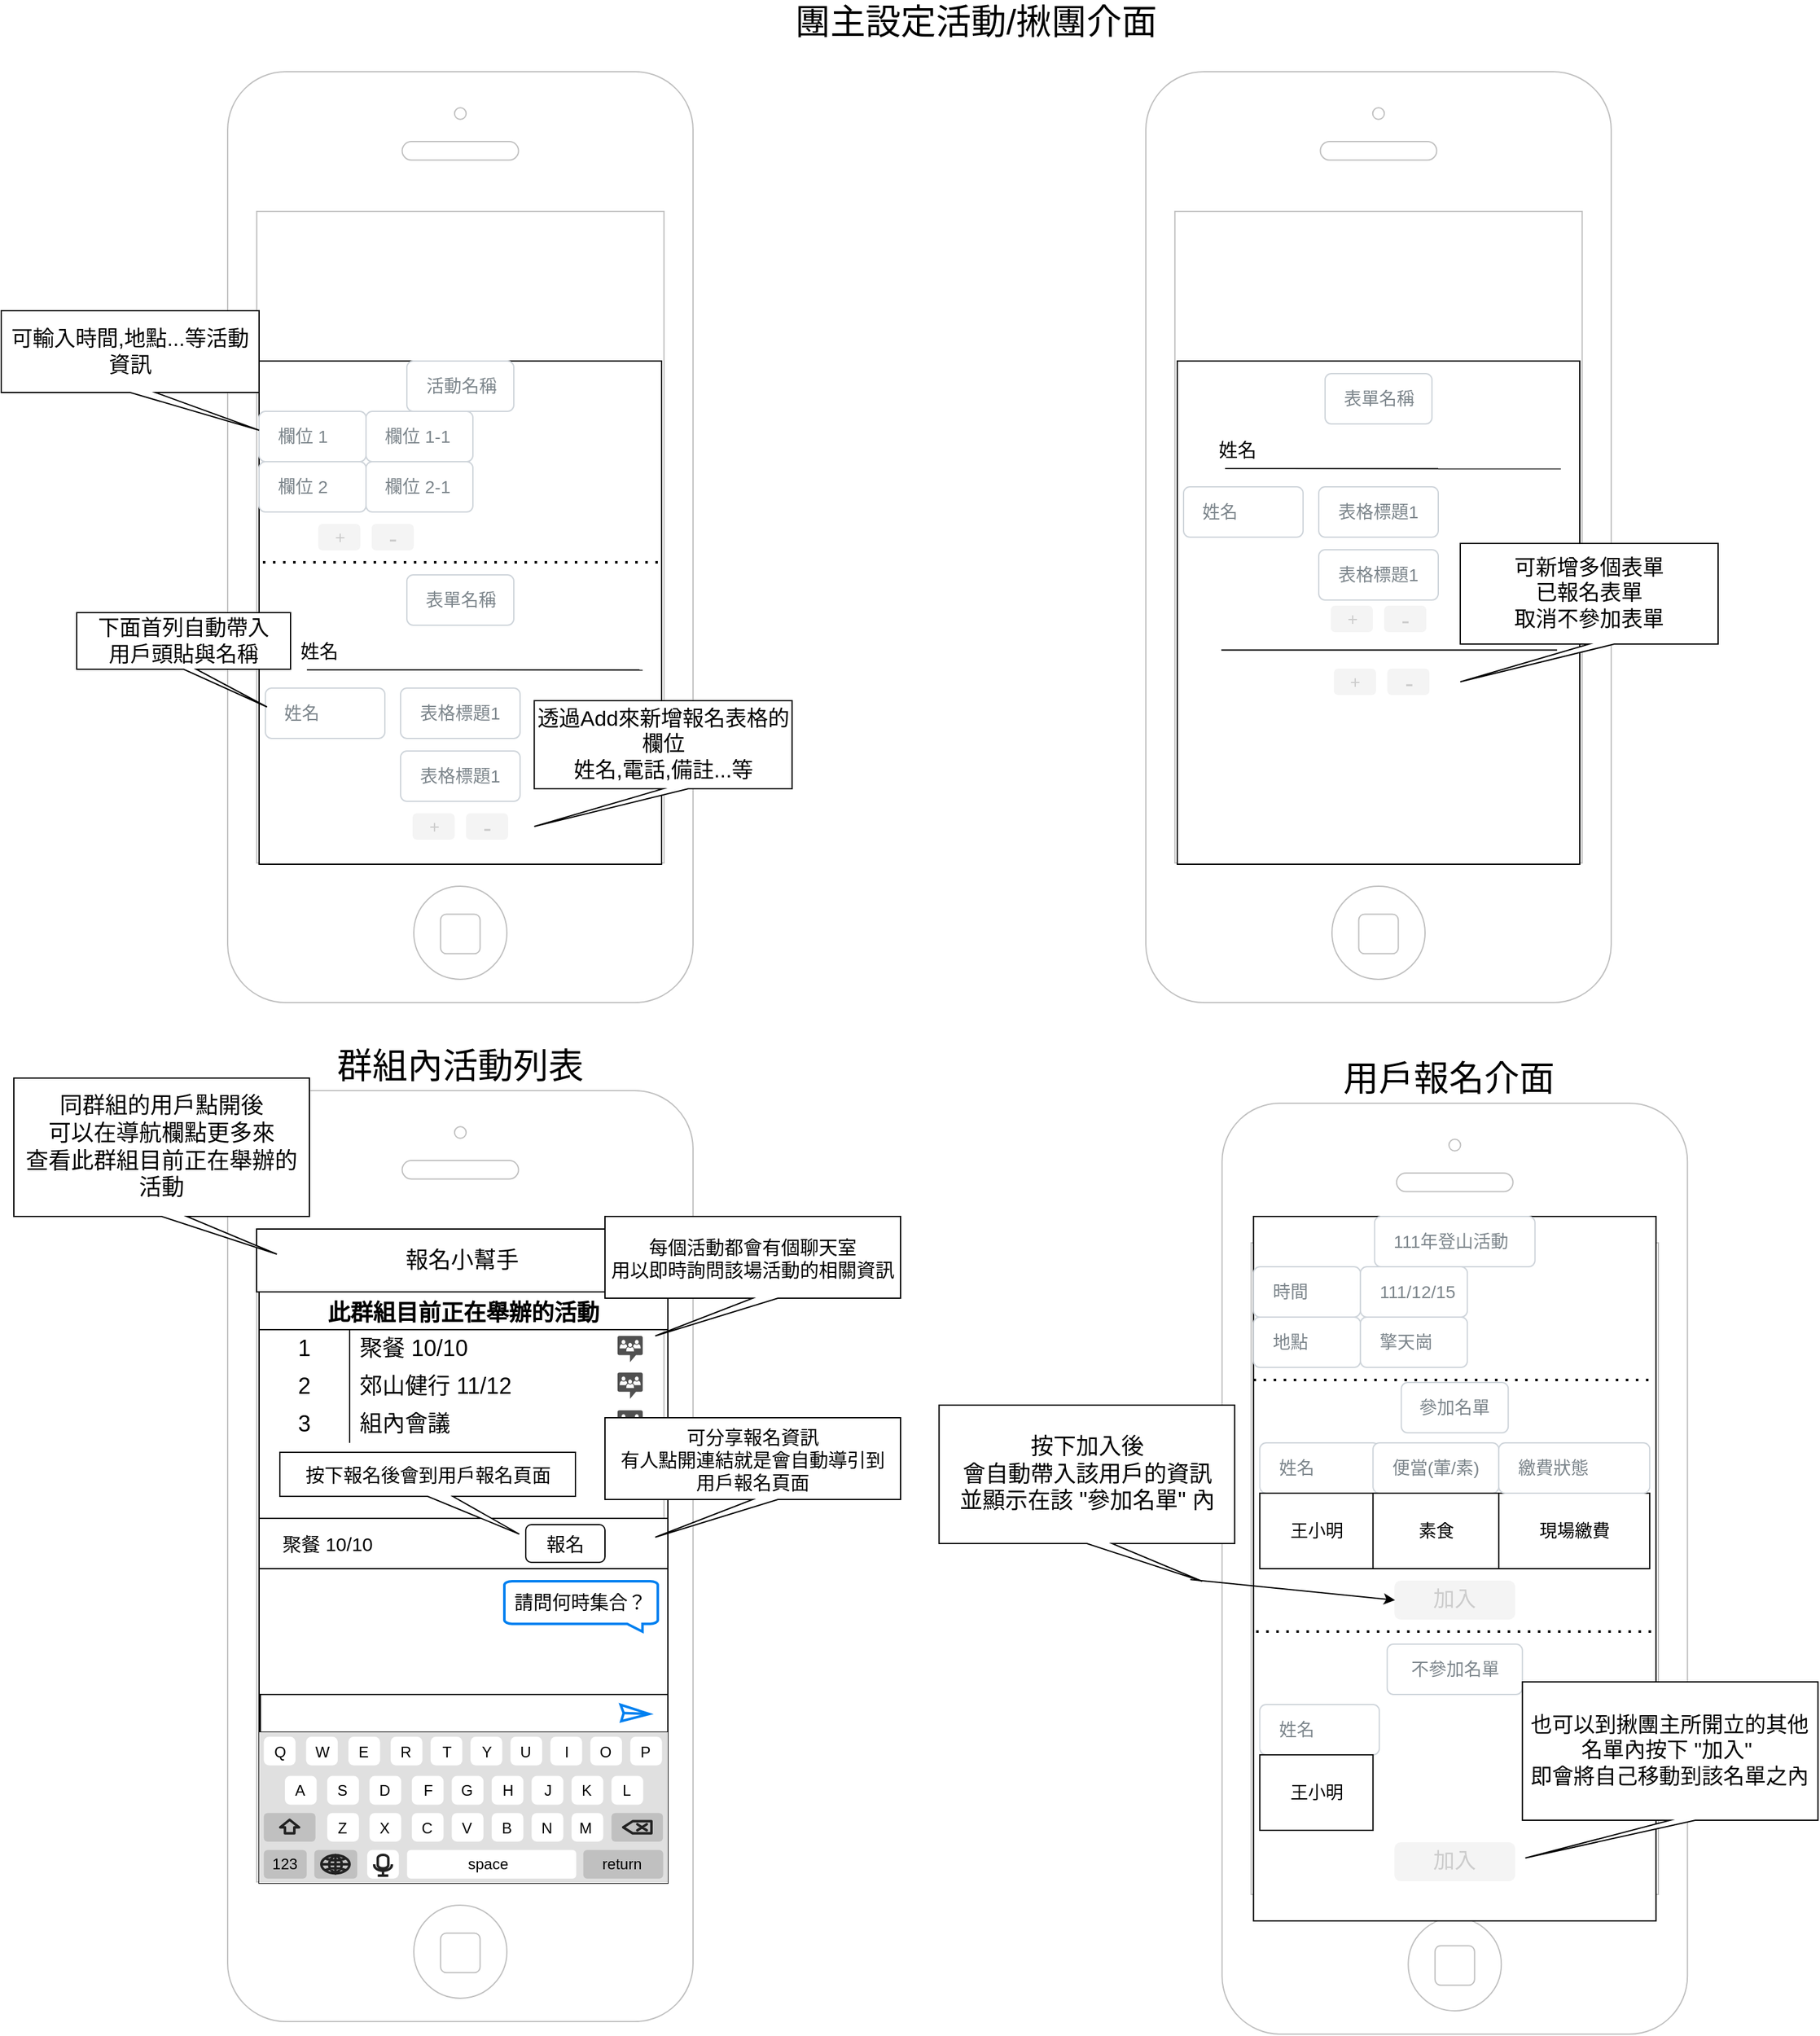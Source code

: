 <mxfile version="20.4.2" type="device"><diagram id="giYaGaW8oKe5VttbRhEK" name="第 1 页"><mxGraphModel dx="1949" dy="1832" grid="1" gridSize="10" guides="1" tooltips="1" connect="1" arrows="1" fold="1" page="1" pageScale="1" pageWidth="827" pageHeight="1169" math="0" shadow="0"><root><mxCell id="0"/><mxCell id="1" parent="0"/><mxCell id="uJ7voJK_tpNA1k9oJ6zD-36" value="" style="html=1;verticalLabelPosition=bottom;labelBackgroundColor=#ffffff;verticalAlign=top;shadow=0;dashed=0;strokeWidth=1;shape=mxgraph.ios7.misc.iphone;strokeColor=#c0c0c0;fontSize=17;" vertex="1" parent="1"><mxGeometry x="-170" y="840" width="370" height="740" as="geometry"/></mxCell><mxCell id="uJ7voJK_tpNA1k9oJ6zD-54" value="報名小幫手" style="rounded=0;whiteSpace=wrap;html=1;fontSize=18;" vertex="1" parent="1"><mxGeometry x="-147" y="950" width="327" height="50" as="geometry"/></mxCell><mxCell id="SN0rYoT0avZYGw4YoGIq-5" value="" style="html=1;verticalLabelPosition=bottom;labelBackgroundColor=#ffffff;verticalAlign=top;shadow=0;dashed=0;strokeWidth=1;shape=mxgraph.ios7.misc.iphone;strokeColor=#c0c0c0;fontSize=17;" parent="1" vertex="1"><mxGeometry x="-170" y="30" width="370" height="740" as="geometry"/></mxCell><mxCell id="SN0rYoT0avZYGw4YoGIq-1" value="" style="rounded=0;whiteSpace=wrap;html=1;" parent="1" vertex="1"><mxGeometry x="-145" y="260" width="320" height="400" as="geometry"/></mxCell><mxCell id="SN0rYoT0avZYGw4YoGIq-20" value="活動名稱" style="html=1;shadow=0;dashed=0;shape=mxgraph.bootstrap.rrect;rSize=5;strokeColor=#CED4DA;html=1;whiteSpace=wrap;fillColor=#FFFFFF;fontColor=#7D868C;align=left;spacing=15;fontSize=14;" parent="1" vertex="1"><mxGeometry x="-27.5" y="260" width="85" height="40" as="geometry"/></mxCell><mxCell id="SN0rYoT0avZYGw4YoGIq-23" value="欄位 1" style="html=1;shadow=0;dashed=0;shape=mxgraph.bootstrap.rrect;rSize=5;strokeColor=#CED4DA;html=1;whiteSpace=wrap;fillColor=#FFFFFF;fontColor=#7D868C;align=left;spacing=15;fontSize=14;" parent="1" vertex="1"><mxGeometry x="-145" y="300" width="85" height="40" as="geometry"/></mxCell><mxCell id="SN0rYoT0avZYGw4YoGIq-24" value="欄位 1-1" style="html=1;shadow=0;dashed=0;shape=mxgraph.bootstrap.rrect;rSize=5;strokeColor=#CED4DA;html=1;whiteSpace=wrap;fillColor=#FFFFFF;fontColor=#7D868C;align=left;spacing=15;fontSize=14;" parent="1" vertex="1"><mxGeometry x="-60" y="300" width="85" height="40" as="geometry"/></mxCell><mxCell id="SN0rYoT0avZYGw4YoGIq-25" value="欄位 2" style="html=1;shadow=0;dashed=0;shape=mxgraph.bootstrap.rrect;rSize=5;strokeColor=#CED4DA;html=1;whiteSpace=wrap;fillColor=#FFFFFF;fontColor=#7D868C;align=left;spacing=15;fontSize=14;" parent="1" vertex="1"><mxGeometry x="-145" y="340" width="85" height="40" as="geometry"/></mxCell><mxCell id="SN0rYoT0avZYGw4YoGIq-26" value="欄位 2-1" style="html=1;shadow=0;dashed=0;shape=mxgraph.bootstrap.rrect;rSize=5;strokeColor=#CED4DA;html=1;whiteSpace=wrap;fillColor=#FFFFFF;fontColor=#7D868C;align=left;spacing=15;fontSize=14;" parent="1" vertex="1"><mxGeometry x="-60" y="340" width="85" height="40" as="geometry"/></mxCell><mxCell id="SN0rYoT0avZYGw4YoGIq-28" value="&lt;font style=&quot;font-size: 17px;&quot;&gt;可輸入時間,地點...等活動資訊&lt;/font&gt;" style="shape=callout;whiteSpace=wrap;html=1;perimeter=calloutPerimeter;strokeColor=default;fontSize=14;position2=1;" parent="1" vertex="1"><mxGeometry x="-350" y="220" width="205" height="95" as="geometry"/></mxCell><mxCell id="SN0rYoT0avZYGw4YoGIq-31" value="" style="endArrow=none;dashed=1;html=1;dashPattern=1 3;strokeWidth=2;rounded=0;fontSize=14;exitX=-0.003;exitY=0.4;exitDx=0;exitDy=0;exitPerimeter=0;entryX=0.984;entryY=0.4;entryDx=0;entryDy=0;entryPerimeter=0;" parent="1" edge="1"><mxGeometry width="50" height="50" relative="1" as="geometry"><mxPoint x="-141.96" y="420" as="sourcePoint"/><mxPoint x="173.88" y="420" as="targetPoint"/></mxGeometry></mxCell><mxCell id="SN0rYoT0avZYGw4YoGIq-33" value="姓名" style="html=1;shadow=0;dashed=0;shape=mxgraph.bootstrap.rrect;rSize=5;strokeColor=#CED4DA;html=1;whiteSpace=wrap;fillColor=#FFFFFF;fontColor=#7D868C;align=left;spacing=15;fontSize=14;" parent="1" vertex="1"><mxGeometry x="-140" y="520" width="95" height="40" as="geometry"/></mxCell><mxCell id="SN0rYoT0avZYGw4YoGIq-36" value="表格標題1" style="html=1;shadow=0;dashed=0;shape=mxgraph.bootstrap.rrect;rSize=5;strokeColor=#CED4DA;html=1;whiteSpace=wrap;fillColor=#FFFFFF;fontColor=#7D868C;align=left;spacing=15;fontSize=14;" parent="1" vertex="1"><mxGeometry x="-32.5" y="520" width="95" height="40" as="geometry"/></mxCell><mxCell id="SN0rYoT0avZYGw4YoGIq-38" value="&lt;font style=&quot;font-size: 17px;&quot;&gt;透過Add來新增報名表格的欄位&lt;br&gt;姓名,電話,備註...等&lt;/font&gt;" style="shape=callout;whiteSpace=wrap;html=1;perimeter=calloutPerimeter;strokeColor=default;fontSize=14;position2=0;" parent="1" vertex="1"><mxGeometry x="73.75" y="530" width="205" height="100" as="geometry"/></mxCell><mxCell id="SN0rYoT0avZYGw4YoGIq-52" value="&lt;font style=&quot;font-size: 17px;&quot;&gt;下面首列自動帶入&lt;br&gt;用戶頭貼與名稱&lt;/font&gt;" style="shape=callout;whiteSpace=wrap;html=1;perimeter=calloutPerimeter;strokeColor=default;fontSize=14;position2=0.89;base=10;" parent="1" vertex="1"><mxGeometry x="-290" y="460" width="170" height="75" as="geometry"/></mxCell><mxCell id="SN0rYoT0avZYGw4YoGIq-86" value="表單名稱" style="html=1;shadow=0;dashed=0;shape=mxgraph.bootstrap.rrect;rSize=5;strokeColor=#CED4DA;html=1;whiteSpace=wrap;fillColor=#FFFFFF;fontColor=#7D868C;align=center;spacing=15;fontSize=14;" parent="1" vertex="1"><mxGeometry x="-27.5" y="430" width="85" height="40" as="geometry"/></mxCell><mxCell id="SN0rYoT0avZYGw4YoGIq-114" value="" style="html=1;verticalLabelPosition=bottom;labelBackgroundColor=#ffffff;verticalAlign=top;shadow=0;dashed=0;strokeWidth=1;shape=mxgraph.ios7.misc.iphone;strokeColor=#c0c0c0;fontSize=17;" parent="1" vertex="1"><mxGeometry x="560" y="30" width="370" height="740" as="geometry"/></mxCell><mxCell id="SN0rYoT0avZYGw4YoGIq-115" value="" style="rounded=0;whiteSpace=wrap;html=1;" parent="1" vertex="1"><mxGeometry x="585" y="260" width="320" height="400" as="geometry"/></mxCell><mxCell id="SN0rYoT0avZYGw4YoGIq-141" value="&lt;font style=&quot;font-size: 17px;&quot;&gt;可新增多個表單&lt;br&gt;已報名表單&lt;br&gt;取消不參加表單&lt;/font&gt;" style="shape=callout;whiteSpace=wrap;html=1;perimeter=calloutPerimeter;strokeColor=default;fontSize=14;position2=0;" parent="1" vertex="1"><mxGeometry x="810" y="405" width="205" height="110" as="geometry"/></mxCell><mxCell id="SN0rYoT0avZYGw4YoGIq-142" value="" style="html=1;verticalLabelPosition=bottom;labelBackgroundColor=#ffffff;verticalAlign=top;shadow=0;dashed=0;strokeWidth=1;shape=mxgraph.ios7.misc.iphone;strokeColor=#c0c0c0;fontSize=17;" parent="1" vertex="1"><mxGeometry x="620.63" y="850" width="370" height="740" as="geometry"/></mxCell><mxCell id="SN0rYoT0avZYGw4YoGIq-143" value="" style="rounded=0;whiteSpace=wrap;html=1;" parent="1" vertex="1"><mxGeometry x="645.63" y="940" width="320" height="560" as="geometry"/></mxCell><mxCell id="SN0rYoT0avZYGw4YoGIq-144" value="111年登山活動" style="html=1;shadow=0;dashed=0;shape=mxgraph.bootstrap.rrect;rSize=5;strokeColor=#CED4DA;html=1;whiteSpace=wrap;fillColor=#FFFFFF;fontColor=#7D868C;align=left;spacing=15;fontSize=14;" parent="1" vertex="1"><mxGeometry x="741.88" y="940" width="127.5" height="40" as="geometry"/></mxCell><mxCell id="SN0rYoT0avZYGw4YoGIq-145" value="時間&lt;span style=&quot;white-space: pre;&quot;&gt;&#9;&lt;/span&gt;&lt;br&gt;" style="html=1;shadow=0;dashed=0;shape=mxgraph.bootstrap.rrect;rSize=5;strokeColor=#CED4DA;html=1;whiteSpace=wrap;fillColor=#FFFFFF;fontColor=#7D868C;align=left;spacing=15;fontSize=14;" parent="1" vertex="1"><mxGeometry x="645.63" y="980" width="85" height="40" as="geometry"/></mxCell><mxCell id="SN0rYoT0avZYGw4YoGIq-146" value="111/12/15" style="html=1;shadow=0;dashed=0;shape=mxgraph.bootstrap.rrect;rSize=5;strokeColor=#CED4DA;html=1;whiteSpace=wrap;fillColor=#FFFFFF;fontColor=#7D868C;align=left;spacing=15;fontSize=14;" parent="1" vertex="1"><mxGeometry x="730.63" y="980" width="85" height="40" as="geometry"/></mxCell><mxCell id="SN0rYoT0avZYGw4YoGIq-147" value="地點&lt;span style=&quot;white-space: pre;&quot;&gt;&#9;&lt;/span&gt;" style="html=1;shadow=0;dashed=0;shape=mxgraph.bootstrap.rrect;rSize=5;strokeColor=#CED4DA;html=1;whiteSpace=wrap;fillColor=#FFFFFF;fontColor=#7D868C;align=left;spacing=15;fontSize=14;" parent="1" vertex="1"><mxGeometry x="645.63" y="1020" width="85" height="40" as="geometry"/></mxCell><mxCell id="SN0rYoT0avZYGw4YoGIq-148" value="擎天崗" style="html=1;shadow=0;dashed=0;shape=mxgraph.bootstrap.rrect;rSize=5;strokeColor=#CED4DA;html=1;whiteSpace=wrap;fillColor=#FFFFFF;fontColor=#7D868C;align=left;spacing=15;fontSize=14;" parent="1" vertex="1"><mxGeometry x="730.63" y="1020" width="85" height="40" as="geometry"/></mxCell><mxCell id="SN0rYoT0avZYGw4YoGIq-151" value="" style="endArrow=none;dashed=1;html=1;dashPattern=1 3;strokeWidth=2;rounded=0;fontSize=14;exitX=-0.003;exitY=0.4;exitDx=0;exitDy=0;exitPerimeter=0;entryX=0.984;entryY=0.4;entryDx=0;entryDy=0;entryPerimeter=0;" parent="1" edge="1"><mxGeometry width="50" height="50" relative="1" as="geometry"><mxPoint x="645.63" y="1070" as="sourcePoint"/><mxPoint x="961.47" y="1070" as="targetPoint"/></mxGeometry></mxCell><mxCell id="SN0rYoT0avZYGw4YoGIq-152" value="姓名" style="html=1;shadow=0;dashed=0;shape=mxgraph.bootstrap.rrect;rSize=5;strokeColor=#CED4DA;html=1;whiteSpace=wrap;fillColor=#FFFFFF;fontColor=#7D868C;align=left;spacing=15;fontSize=14;" parent="1" vertex="1"><mxGeometry x="650.63" y="1120" width="95" height="40" as="geometry"/></mxCell><mxCell id="SN0rYoT0avZYGw4YoGIq-153" value="便當(葷/素)" style="html=1;shadow=0;dashed=0;shape=mxgraph.bootstrap.rrect;rSize=5;strokeColor=#CED4DA;html=1;whiteSpace=wrap;fillColor=#FFFFFF;fontColor=#7D868C;align=left;spacing=15;fontSize=14;" parent="1" vertex="1"><mxGeometry x="740.63" y="1120" width="100" height="40" as="geometry"/></mxCell><mxCell id="SN0rYoT0avZYGw4YoGIq-156" value="" style="shape=table;html=1;whiteSpace=wrap;startSize=0;container=1;collapsible=0;childLayout=tableLayout;strokeColor=default;fontSize=14;" parent="1" vertex="1"><mxGeometry x="650.63" y="1160" width="310" height="60" as="geometry"/></mxCell><mxCell id="SN0rYoT0avZYGw4YoGIq-157" value="" style="shape=tableRow;horizontal=0;startSize=0;swimlaneHead=0;swimlaneBody=0;top=0;left=0;bottom=0;right=0;collapsible=0;dropTarget=0;fillColor=none;points=[[0,0.5],[1,0.5]];portConstraint=eastwest;strokeColor=default;fontSize=14;" parent="SN0rYoT0avZYGw4YoGIq-156" vertex="1"><mxGeometry width="310" height="60" as="geometry"/></mxCell><mxCell id="SN0rYoT0avZYGw4YoGIq-158" value="&lt;div style=&quot;text-align: left;&quot;&gt;&lt;span style=&quot;background-color: initial;&quot;&gt;王小明&lt;/span&gt;&lt;/div&gt;" style="shape=partialRectangle;html=1;whiteSpace=wrap;connectable=0;fillColor=none;top=0;left=0;bottom=0;right=0;overflow=hidden;strokeColor=default;fontSize=14;" parent="SN0rYoT0avZYGw4YoGIq-157" vertex="1"><mxGeometry width="90" height="60" as="geometry"><mxRectangle width="90" height="60" as="alternateBounds"/></mxGeometry></mxCell><mxCell id="SN0rYoT0avZYGw4YoGIq-159" value="素食" style="shape=partialRectangle;html=1;whiteSpace=wrap;connectable=0;fillColor=none;top=0;left=0;bottom=0;right=0;overflow=hidden;strokeColor=default;fontSize=14;" parent="SN0rYoT0avZYGw4YoGIq-157" vertex="1"><mxGeometry x="90" width="100" height="60" as="geometry"><mxRectangle width="100" height="60" as="alternateBounds"/></mxGeometry></mxCell><mxCell id="SN0rYoT0avZYGw4YoGIq-160" value="現場繳費" style="shape=partialRectangle;html=1;whiteSpace=wrap;connectable=0;fillColor=none;top=0;left=0;bottom=0;right=0;overflow=hidden;strokeColor=default;fontSize=14;" parent="SN0rYoT0avZYGw4YoGIq-157" vertex="1"><mxGeometry x="190" width="120" height="60" as="geometry"><mxRectangle width="120" height="60" as="alternateBounds"/></mxGeometry></mxCell><mxCell id="SN0rYoT0avZYGw4YoGIq-167" value="參加名單" style="html=1;shadow=0;dashed=0;shape=mxgraph.bootstrap.rrect;rSize=5;strokeColor=#CED4DA;html=1;whiteSpace=wrap;fillColor=#FFFFFF;fontColor=#7D868C;align=center;spacing=15;fontSize=14;" parent="1" vertex="1"><mxGeometry x="763.13" y="1072" width="85" height="40" as="geometry"/></mxCell><mxCell id="SN0rYoT0avZYGw4YoGIq-168" value="繳費狀態" style="html=1;shadow=0;dashed=0;shape=mxgraph.bootstrap.rrect;rSize=5;strokeColor=#CED4DA;html=1;whiteSpace=wrap;fillColor=#FFFFFF;fontColor=#7D868C;align=left;spacing=15;fontSize=14;" parent="1" vertex="1"><mxGeometry x="840.63" y="1120" width="120" height="40" as="geometry"/></mxCell><mxCell id="SN0rYoT0avZYGw4YoGIq-169" value="&lt;font style=&quot;font-size: 17px;&quot;&gt;加入&lt;/font&gt;" style="rounded=1;html=1;shadow=0;dashed=0;whiteSpace=wrap;fontSize=10;fillColor=#F4F4F4;align=center;strokeColor=#F4F4F4;fontColor=#CCCCCC;" parent="1" vertex="1"><mxGeometry x="758.13" y="1230" width="95" height="30" as="geometry"/></mxCell><mxCell id="SN0rYoT0avZYGw4YoGIq-170" value="姓名" style="html=1;shadow=0;dashed=0;shape=mxgraph.bootstrap.rrect;rSize=5;strokeColor=#CED4DA;html=1;whiteSpace=wrap;fillColor=#FFFFFF;fontColor=#7D868C;align=left;spacing=15;fontSize=14;" parent="1" vertex="1"><mxGeometry x="650.63" y="1328" width="95" height="40" as="geometry"/></mxCell><mxCell id="SN0rYoT0avZYGw4YoGIq-172" value="" style="shape=table;html=1;whiteSpace=wrap;startSize=0;container=1;collapsible=0;childLayout=tableLayout;strokeColor=default;fontSize=14;" parent="1" vertex="1"><mxGeometry x="650.63" y="1368" width="90" height="60" as="geometry"/></mxCell><mxCell id="SN0rYoT0avZYGw4YoGIq-173" value="" style="shape=tableRow;horizontal=0;startSize=0;swimlaneHead=0;swimlaneBody=0;top=0;left=0;bottom=0;right=0;collapsible=0;dropTarget=0;fillColor=none;points=[[0,0.5],[1,0.5]];portConstraint=eastwest;strokeColor=default;fontSize=14;" parent="SN0rYoT0avZYGw4YoGIq-172" vertex="1"><mxGeometry width="90" height="60" as="geometry"/></mxCell><mxCell id="SN0rYoT0avZYGw4YoGIq-174" value="&lt;div style=&quot;text-align: left;&quot;&gt;&lt;span style=&quot;background-color: initial;&quot;&gt;王小明&lt;/span&gt;&lt;/div&gt;" style="shape=partialRectangle;html=1;whiteSpace=wrap;connectable=0;fillColor=none;top=0;left=0;bottom=0;right=0;overflow=hidden;strokeColor=default;fontSize=14;" parent="SN0rYoT0avZYGw4YoGIq-173" vertex="1"><mxGeometry width="90" height="60" as="geometry"><mxRectangle width="90" height="60" as="alternateBounds"/></mxGeometry></mxCell><mxCell id="SN0rYoT0avZYGw4YoGIq-177" value="不參加名單" style="html=1;shadow=0;dashed=0;shape=mxgraph.bootstrap.rrect;rSize=5;strokeColor=#CED4DA;html=1;whiteSpace=wrap;fillColor=#FFFFFF;fontColor=#7D868C;align=center;spacing=15;fontSize=14;" parent="1" vertex="1"><mxGeometry x="751.88" y="1280" width="107.5" height="40" as="geometry"/></mxCell><mxCell id="SN0rYoT0avZYGw4YoGIq-179" value="&lt;font style=&quot;font-size: 17px;&quot;&gt;加入&lt;/font&gt;" style="rounded=1;html=1;shadow=0;dashed=0;whiteSpace=wrap;fontSize=10;fillColor=#F4F4F4;align=center;strokeColor=#F4F4F4;fontColor=#CCCCCC;" parent="1" vertex="1"><mxGeometry x="758.13" y="1438" width="95" height="30" as="geometry"/></mxCell><mxCell id="SN0rYoT0avZYGw4YoGIq-180" value="" style="endArrow=none;dashed=1;html=1;dashPattern=1 3;strokeWidth=2;rounded=0;fontSize=14;exitX=-0.003;exitY=0.4;exitDx=0;exitDy=0;exitPerimeter=0;entryX=0.984;entryY=0.4;entryDx=0;entryDy=0;entryPerimeter=0;" parent="1" edge="1"><mxGeometry width="50" height="50" relative="1" as="geometry"><mxPoint x="647.71" y="1270" as="sourcePoint"/><mxPoint x="963.55" y="1270" as="targetPoint"/></mxGeometry></mxCell><mxCell id="SN0rYoT0avZYGw4YoGIq-181" value="&lt;font style=&quot;font-size: 18px;&quot;&gt;按下加入後&lt;br&gt;會自動帶入該用戶的資訊&lt;br&gt;並顯示在該 &quot;參加名單&quot; 內&lt;/font&gt;" style="shape=callout;whiteSpace=wrap;html=1;perimeter=calloutPerimeter;strokeColor=default;fontSize=14;position2=0.89;" parent="1" vertex="1"><mxGeometry x="395.63" y="1090" width="235" height="140" as="geometry"/></mxCell><mxCell id="SN0rYoT0avZYGw4YoGIq-182" value="" style="endArrow=classic;html=1;rounded=0;fontSize=17;entryX=0;entryY=0.5;entryDx=0;entryDy=0;exitX=0.85;exitY=0.99;exitDx=0;exitDy=0;exitPerimeter=0;" parent="1" source="SN0rYoT0avZYGw4YoGIq-181" target="SN0rYoT0avZYGw4YoGIq-169" edge="1"><mxGeometry width="50" height="50" relative="1" as="geometry"><mxPoint x="520.63" y="1320" as="sourcePoint"/><mxPoint x="570.63" y="1270" as="targetPoint"/></mxGeometry></mxCell><mxCell id="SN0rYoT0avZYGw4YoGIq-183" value="&lt;font style=&quot;font-size: 17px;&quot;&gt;也可以到揪團主所開立的其他名單內按下 &quot;加入&quot;&amp;nbsp;&lt;br&gt;即會將自己移動到該名單之內&lt;/font&gt;" style="shape=callout;whiteSpace=wrap;html=1;perimeter=calloutPerimeter;strokeColor=default;fontSize=14;position2=0.01;" parent="1" vertex="1"><mxGeometry x="859.38" y="1310" width="235" height="140" as="geometry"/></mxCell><mxCell id="SN0rYoT0avZYGw4YoGIq-184" value="&lt;font style=&quot;font-size: 28px;&quot;&gt;團主設定活動/揪團介面&lt;/font&gt;" style="text;html=1;strokeColor=none;fillColor=none;align=center;verticalAlign=middle;whiteSpace=wrap;rounded=0;fontSize=17;" parent="1" vertex="1"><mxGeometry x="270" y="-20" width="310" height="20" as="geometry"/></mxCell><mxCell id="SN0rYoT0avZYGw4YoGIq-185" value="&lt;font style=&quot;font-size: 28px;&quot;&gt;用戶報名介面&lt;/font&gt;" style="text;html=1;strokeColor=none;fillColor=none;align=center;verticalAlign=middle;whiteSpace=wrap;rounded=0;fontSize=17;" parent="1" vertex="1"><mxGeometry x="645.63" y="820" width="310" height="20" as="geometry"/></mxCell><mxCell id="uJ7voJK_tpNA1k9oJ6zD-1" value="表格標題1" style="html=1;shadow=0;dashed=0;shape=mxgraph.bootstrap.rrect;rSize=5;strokeColor=#CED4DA;html=1;whiteSpace=wrap;fillColor=#FFFFFF;fontColor=#7D868C;align=left;spacing=15;fontSize=14;" vertex="1" parent="1"><mxGeometry x="-32.5" y="570" width="95" height="40" as="geometry"/></mxCell><mxCell id="uJ7voJK_tpNA1k9oJ6zD-2" value="&lt;font style=&quot;font-size: 15px;&quot;&gt;姓名&lt;/font&gt;" style="text;html=1;strokeColor=none;fillColor=none;align=center;verticalAlign=middle;whiteSpace=wrap;rounded=0;" vertex="1" parent="1"><mxGeometry x="-127.5" y="475" width="60" height="30" as="geometry"/></mxCell><mxCell id="uJ7voJK_tpNA1k9oJ6zD-3" value="" style="endArrow=none;html=1;rounded=0;fontSize=15;exitX=0.342;exitY=1.017;exitDx=0;exitDy=0;exitPerimeter=0;entryX=0.953;entryY=0.614;entryDx=0;entryDy=0;entryPerimeter=0;" edge="1" parent="1" source="uJ7voJK_tpNA1k9oJ6zD-2" target="SN0rYoT0avZYGw4YoGIq-1"><mxGeometry width="50" height="50" relative="1" as="geometry"><mxPoint x="-130" y="550" as="sourcePoint"/><mxPoint x="170" y="500" as="targetPoint"/></mxGeometry></mxCell><mxCell id="uJ7voJK_tpNA1k9oJ6zD-12" value="姓名" style="html=1;shadow=0;dashed=0;shape=mxgraph.bootstrap.rrect;rSize=5;strokeColor=#CED4DA;html=1;whiteSpace=wrap;fillColor=#FFFFFF;fontColor=#7D868C;align=left;spacing=15;fontSize=14;" vertex="1" parent="1"><mxGeometry x="590" y="360" width="95" height="40" as="geometry"/></mxCell><mxCell id="uJ7voJK_tpNA1k9oJ6zD-13" value="表格標題1" style="html=1;shadow=0;dashed=0;shape=mxgraph.bootstrap.rrect;rSize=5;strokeColor=#CED4DA;html=1;whiteSpace=wrap;fillColor=#FFFFFF;fontColor=#7D868C;align=left;spacing=15;fontSize=14;" vertex="1" parent="1"><mxGeometry x="697.5" y="360" width="95" height="40" as="geometry"/></mxCell><mxCell id="uJ7voJK_tpNA1k9oJ6zD-16" value="表單名稱" style="html=1;shadow=0;dashed=0;shape=mxgraph.bootstrap.rrect;rSize=5;strokeColor=#CED4DA;html=1;whiteSpace=wrap;fillColor=#FFFFFF;fontColor=#7D868C;align=center;spacing=15;fontSize=14;" vertex="1" parent="1"><mxGeometry x="702.5" y="270" width="85" height="40" as="geometry"/></mxCell><mxCell id="uJ7voJK_tpNA1k9oJ6zD-17" value="表格標題1" style="html=1;shadow=0;dashed=0;shape=mxgraph.bootstrap.rrect;rSize=5;strokeColor=#CED4DA;html=1;whiteSpace=wrap;fillColor=#FFFFFF;fontColor=#7D868C;align=left;spacing=15;fontSize=14;" vertex="1" parent="1"><mxGeometry x="697.5" y="410" width="95" height="40" as="geometry"/></mxCell><mxCell id="uJ7voJK_tpNA1k9oJ6zD-18" value="&lt;font style=&quot;font-size: 15px;&quot;&gt;姓名&lt;/font&gt;" style="text;html=1;strokeColor=none;fillColor=none;align=center;verticalAlign=middle;whiteSpace=wrap;rounded=0;" vertex="1" parent="1"><mxGeometry x="602.5" y="315" width="60" height="30" as="geometry"/></mxCell><mxCell id="uJ7voJK_tpNA1k9oJ6zD-19" value="" style="endArrow=none;html=1;rounded=0;fontSize=15;exitX=0.342;exitY=1.017;exitDx=0;exitDy=0;exitPerimeter=0;entryX=0.953;entryY=0.614;entryDx=0;entryDy=0;entryPerimeter=0;" edge="1" parent="1" source="uJ7voJK_tpNA1k9oJ6zD-18"><mxGeometry width="50" height="50" relative="1" as="geometry"><mxPoint x="600" y="390" as="sourcePoint"/><mxPoint x="889.96" y="345.6" as="targetPoint"/></mxGeometry></mxCell><mxCell id="uJ7voJK_tpNA1k9oJ6zD-20" value="" style="endArrow=none;html=1;rounded=0;fontSize=15;exitX=0.342;exitY=1.017;exitDx=0;exitDy=0;exitPerimeter=0;entryX=0.953;entryY=0.614;entryDx=0;entryDy=0;entryPerimeter=0;" edge="1" parent="1"><mxGeometry width="50" height="50" relative="1" as="geometry"><mxPoint x="620" y="489.69" as="sourcePoint"/><mxPoint x="886.94" y="489.78" as="targetPoint"/></mxGeometry></mxCell><mxCell id="uJ7voJK_tpNA1k9oJ6zD-23" value="" style="group" vertex="1" connectable="0" parent="1"><mxGeometry x="710" y="505" width="75" height="20" as="geometry"/></mxCell><mxCell id="uJ7voJK_tpNA1k9oJ6zD-21" value="&lt;span style=&quot;font-size: 14px;&quot;&gt;+&lt;/span&gt;" style="rounded=1;html=1;shadow=0;dashed=0;whiteSpace=wrap;fontSize=10;fillColor=#F4F4F4;align=center;strokeColor=#F4F4F4;fontColor=#CCCCCC;" vertex="1" parent="uJ7voJK_tpNA1k9oJ6zD-23"><mxGeometry width="32.5" height="20" as="geometry"/></mxCell><mxCell id="uJ7voJK_tpNA1k9oJ6zD-22" value="&lt;font style=&quot;font-size: 20px;&quot;&gt;-&lt;/font&gt;" style="rounded=1;html=1;shadow=0;dashed=0;whiteSpace=wrap;fontSize=10;fillColor=#F4F4F4;align=center;strokeColor=#F4F4F4;fontColor=#CCCCCC;" vertex="1" parent="uJ7voJK_tpNA1k9oJ6zD-23"><mxGeometry x="42.5" width="32.5" height="20" as="geometry"/></mxCell><mxCell id="uJ7voJK_tpNA1k9oJ6zD-25" value="" style="group" vertex="1" connectable="0" parent="1"><mxGeometry x="707.5" y="455" width="75" height="20" as="geometry"/></mxCell><mxCell id="uJ7voJK_tpNA1k9oJ6zD-26" value="&lt;span style=&quot;font-size: 14px;&quot;&gt;+&lt;/span&gt;" style="rounded=1;html=1;shadow=0;dashed=0;whiteSpace=wrap;fontSize=10;fillColor=#F4F4F4;align=center;strokeColor=#F4F4F4;fontColor=#CCCCCC;" vertex="1" parent="uJ7voJK_tpNA1k9oJ6zD-25"><mxGeometry width="32.5" height="20" as="geometry"/></mxCell><mxCell id="uJ7voJK_tpNA1k9oJ6zD-27" value="&lt;font style=&quot;font-size: 20px;&quot;&gt;-&lt;/font&gt;" style="rounded=1;html=1;shadow=0;dashed=0;whiteSpace=wrap;fontSize=10;fillColor=#F4F4F4;align=center;strokeColor=#F4F4F4;fontColor=#CCCCCC;" vertex="1" parent="uJ7voJK_tpNA1k9oJ6zD-25"><mxGeometry x="42.5" width="32.5" height="20" as="geometry"/></mxCell><mxCell id="uJ7voJK_tpNA1k9oJ6zD-29" value="" style="group" vertex="1" connectable="0" parent="1"><mxGeometry x="-22.5" y="620" width="75" height="20" as="geometry"/></mxCell><mxCell id="uJ7voJK_tpNA1k9oJ6zD-30" value="&lt;span style=&quot;font-size: 14px;&quot;&gt;+&lt;/span&gt;" style="rounded=1;html=1;shadow=0;dashed=0;whiteSpace=wrap;fontSize=10;fillColor=#F4F4F4;align=center;strokeColor=#F4F4F4;fontColor=#CCCCCC;" vertex="1" parent="uJ7voJK_tpNA1k9oJ6zD-29"><mxGeometry width="32.5" height="20" as="geometry"/></mxCell><mxCell id="uJ7voJK_tpNA1k9oJ6zD-31" value="&lt;font style=&quot;font-size: 20px;&quot;&gt;-&lt;/font&gt;" style="rounded=1;html=1;shadow=0;dashed=0;whiteSpace=wrap;fontSize=10;fillColor=#F4F4F4;align=center;strokeColor=#F4F4F4;fontColor=#CCCCCC;" vertex="1" parent="uJ7voJK_tpNA1k9oJ6zD-29"><mxGeometry x="42.5" width="32.5" height="20" as="geometry"/></mxCell><mxCell id="uJ7voJK_tpNA1k9oJ6zD-32" value="" style="group" vertex="1" connectable="0" parent="1"><mxGeometry x="-97.5" y="390" width="75" height="20" as="geometry"/></mxCell><mxCell id="uJ7voJK_tpNA1k9oJ6zD-33" value="&lt;span style=&quot;font-size: 14px;&quot;&gt;+&lt;/span&gt;" style="rounded=1;html=1;shadow=0;dashed=0;whiteSpace=wrap;fontSize=10;fillColor=#F4F4F4;align=center;strokeColor=#F4F4F4;fontColor=#CCCCCC;" vertex="1" parent="uJ7voJK_tpNA1k9oJ6zD-32"><mxGeometry width="32.5" height="20" as="geometry"/></mxCell><mxCell id="uJ7voJK_tpNA1k9oJ6zD-34" value="&lt;font style=&quot;font-size: 20px;&quot;&gt;-&lt;/font&gt;" style="rounded=1;html=1;shadow=0;dashed=0;whiteSpace=wrap;fontSize=10;fillColor=#F4F4F4;align=center;strokeColor=#F4F4F4;fontColor=#CCCCCC;" vertex="1" parent="uJ7voJK_tpNA1k9oJ6zD-32"><mxGeometry x="42.5" width="32.5" height="20" as="geometry"/></mxCell><mxCell id="uJ7voJK_tpNA1k9oJ6zD-37" value="&lt;font style=&quot;font-size: 28px;&quot;&gt;群組內活動列表&lt;/font&gt;" style="text;html=1;strokeColor=none;fillColor=none;align=center;verticalAlign=middle;whiteSpace=wrap;rounded=0;fontSize=17;" vertex="1" parent="1"><mxGeometry x="-140" y="810" width="310" height="20" as="geometry"/></mxCell><mxCell id="uJ7voJK_tpNA1k9oJ6zD-38" value="&lt;font style=&quot;font-size: 18px;&quot;&gt;同群組的用戶點開後&lt;br&gt;可以在導航欄點更多來&lt;br&gt;查看此群組目前正在舉辦的活動&lt;/font&gt;" style="shape=callout;whiteSpace=wrap;html=1;perimeter=calloutPerimeter;strokeColor=default;fontSize=14;position2=0.89;" vertex="1" parent="1"><mxGeometry x="-340" y="830" width="235" height="140" as="geometry"/></mxCell><mxCell id="uJ7voJK_tpNA1k9oJ6zD-39" value="此群組目前正在舉辦的活動" style="shape=table;startSize=30;container=1;collapsible=0;childLayout=tableLayout;fixedRows=1;rowLines=0;fontStyle=1;fontSize=18;" vertex="1" parent="1"><mxGeometry x="-145" y="1000" width="325" height="470" as="geometry"/></mxCell><mxCell id="uJ7voJK_tpNA1k9oJ6zD-40" value="" style="shape=tableRow;horizontal=0;startSize=0;swimlaneHead=0;swimlaneBody=0;top=0;left=0;bottom=0;right=0;collapsible=0;dropTarget=0;fillColor=none;points=[[0,0.5],[1,0.5]];portConstraint=eastwest;fontSize=18;" vertex="1" parent="uJ7voJK_tpNA1k9oJ6zD-39"><mxGeometry y="30" width="325" height="30" as="geometry"/></mxCell><mxCell id="uJ7voJK_tpNA1k9oJ6zD-41" value="1" style="shape=partialRectangle;html=1;whiteSpace=wrap;connectable=0;fillColor=none;top=0;left=0;bottom=0;right=0;overflow=hidden;pointerEvents=1;fontSize=18;" vertex="1" parent="uJ7voJK_tpNA1k9oJ6zD-40"><mxGeometry width="72" height="30" as="geometry"><mxRectangle width="72" height="30" as="alternateBounds"/></mxGeometry></mxCell><mxCell id="uJ7voJK_tpNA1k9oJ6zD-42" value="聚餐 10/10" style="shape=partialRectangle;html=1;whiteSpace=wrap;connectable=0;fillColor=none;top=0;left=0;bottom=0;right=0;align=left;spacingLeft=6;overflow=hidden;fontSize=18;" vertex="1" parent="uJ7voJK_tpNA1k9oJ6zD-40"><mxGeometry x="72" width="253" height="30" as="geometry"><mxRectangle width="253" height="30" as="alternateBounds"/></mxGeometry></mxCell><mxCell id="uJ7voJK_tpNA1k9oJ6zD-43" value="" style="shape=tableRow;horizontal=0;startSize=0;swimlaneHead=0;swimlaneBody=0;top=0;left=0;bottom=0;right=0;collapsible=0;dropTarget=0;fillColor=none;points=[[0,0.5],[1,0.5]];portConstraint=eastwest;fontSize=18;" vertex="1" parent="uJ7voJK_tpNA1k9oJ6zD-39"><mxGeometry y="60" width="325" height="30" as="geometry"/></mxCell><mxCell id="uJ7voJK_tpNA1k9oJ6zD-44" value="2" style="shape=partialRectangle;html=1;whiteSpace=wrap;connectable=0;fillColor=none;top=0;left=0;bottom=0;right=0;overflow=hidden;fontSize=18;" vertex="1" parent="uJ7voJK_tpNA1k9oJ6zD-43"><mxGeometry width="72" height="30" as="geometry"><mxRectangle width="72" height="30" as="alternateBounds"/></mxGeometry></mxCell><mxCell id="uJ7voJK_tpNA1k9oJ6zD-45" value="郊山健行 11/12" style="shape=partialRectangle;html=1;whiteSpace=wrap;connectable=0;fillColor=none;top=0;left=0;bottom=0;right=0;align=left;spacingLeft=6;overflow=hidden;fontSize=18;" vertex="1" parent="uJ7voJK_tpNA1k9oJ6zD-43"><mxGeometry x="72" width="253" height="30" as="geometry"><mxRectangle width="253" height="30" as="alternateBounds"/></mxGeometry></mxCell><mxCell id="uJ7voJK_tpNA1k9oJ6zD-46" value="" style="shape=tableRow;horizontal=0;startSize=0;swimlaneHead=0;swimlaneBody=0;top=0;left=0;bottom=0;right=0;collapsible=0;dropTarget=0;fillColor=none;points=[[0,0.5],[1,0.5]];portConstraint=eastwest;fontSize=18;" vertex="1" parent="uJ7voJK_tpNA1k9oJ6zD-39"><mxGeometry y="90" width="325" height="30" as="geometry"/></mxCell><mxCell id="uJ7voJK_tpNA1k9oJ6zD-47" value="3" style="shape=partialRectangle;html=1;whiteSpace=wrap;connectable=0;fillColor=none;top=0;left=0;bottom=0;right=0;overflow=hidden;fontSize=18;" vertex="1" parent="uJ7voJK_tpNA1k9oJ6zD-46"><mxGeometry width="72" height="30" as="geometry"><mxRectangle width="72" height="30" as="alternateBounds"/></mxGeometry></mxCell><mxCell id="uJ7voJK_tpNA1k9oJ6zD-48" value="組內會議" style="shape=partialRectangle;html=1;whiteSpace=wrap;connectable=0;fillColor=none;top=0;left=0;bottom=0;right=0;align=left;spacingLeft=6;overflow=hidden;fontSize=18;" vertex="1" parent="uJ7voJK_tpNA1k9oJ6zD-46"><mxGeometry x="72" width="253" height="30" as="geometry"><mxRectangle width="253" height="30" as="alternateBounds"/></mxGeometry></mxCell><mxCell id="uJ7voJK_tpNA1k9oJ6zD-56" value="" style="shape=image;html=1;verticalAlign=top;verticalLabelPosition=bottom;labelBackgroundColor=#ffffff;imageAspect=0;aspect=fixed;image=https://cdn4.iconfinder.com/data/icons/essential-app-2/16/down-menu-arrow-botton-128.png;fontSize=18;" vertex="1" parent="1"><mxGeometry x="-128.5" y="959.5" width="31" height="31" as="geometry"/></mxCell><mxCell id="uJ7voJK_tpNA1k9oJ6zD-57" value="&lt;font style=&quot;font-size: 15px;&quot;&gt;每個活動都會有個聊天室&lt;br&gt;用以即時詢問該場活動的相關資訊&lt;/font&gt;" style="shape=callout;whiteSpace=wrap;html=1;perimeter=calloutPerimeter;strokeColor=default;fontSize=14;position2=0.17;" vertex="1" parent="1"><mxGeometry x="130" y="940" width="235" height="95" as="geometry"/></mxCell><mxCell id="uJ7voJK_tpNA1k9oJ6zD-58" value="" style="sketch=0;pointerEvents=1;shadow=0;dashed=0;html=1;strokeColor=none;fillColor=#505050;labelPosition=center;verticalLabelPosition=bottom;verticalAlign=top;outlineConnect=0;align=center;shape=mxgraph.office.communications.chat_room;fontSize=15;" vertex="1" parent="1"><mxGeometry x="140" y="1035" width="20" height="20.87" as="geometry"/></mxCell><mxCell id="uJ7voJK_tpNA1k9oJ6zD-59" value="" style="sketch=0;pointerEvents=1;shadow=0;dashed=0;html=1;strokeColor=none;fillColor=#505050;labelPosition=center;verticalLabelPosition=bottom;verticalAlign=top;outlineConnect=0;align=center;shape=mxgraph.office.communications.chat_room;fontSize=15;" vertex="1" parent="1"><mxGeometry x="140" y="1064.13" width="20" height="20.87" as="geometry"/></mxCell><mxCell id="uJ7voJK_tpNA1k9oJ6zD-60" value="" style="sketch=0;pointerEvents=1;shadow=0;dashed=0;html=1;strokeColor=none;fillColor=#505050;labelPosition=center;verticalLabelPosition=bottom;verticalAlign=top;outlineConnect=0;align=center;shape=mxgraph.office.communications.chat_room;fontSize=15;" vertex="1" parent="1"><mxGeometry x="140" y="1094.13" width="20" height="20.87" as="geometry"/></mxCell><mxCell id="uJ7voJK_tpNA1k9oJ6zD-61" value="" style="rounded=0;whiteSpace=wrap;html=1;fontSize=15;" vertex="1" parent="1"><mxGeometry x="-145" y="1180" width="325" height="290" as="geometry"/></mxCell><mxCell id="uJ7voJK_tpNA1k9oJ6zD-64" value="&amp;nbsp; &amp;nbsp; 聚餐 10/10" style="rounded=0;whiteSpace=wrap;html=1;fontSize=15;align=left;" vertex="1" parent="1"><mxGeometry x="-145" y="1180" width="325" height="40" as="geometry"/></mxCell><mxCell id="uJ7voJK_tpNA1k9oJ6zD-65" value="" style="group" vertex="1" connectable="0" parent="1"><mxGeometry x="45" y="1230" width="130" height="40" as="geometry"/></mxCell><mxCell id="uJ7voJK_tpNA1k9oJ6zD-62" value="" style="html=1;verticalLabelPosition=bottom;align=center;labelBackgroundColor=#ffffff;verticalAlign=top;strokeWidth=2;strokeColor=#0080F0;shadow=0;dashed=0;shape=mxgraph.ios7.icons.message;fontSize=15;" vertex="1" parent="uJ7voJK_tpNA1k9oJ6zD-65"><mxGeometry x="5" width="122" height="40" as="geometry"/></mxCell><mxCell id="uJ7voJK_tpNA1k9oJ6zD-63" value="請問何時集合？" style="text;html=1;align=center;verticalAlign=middle;resizable=0;points=[];autosize=1;strokeColor=none;fillColor=none;fontSize=15;" vertex="1" parent="uJ7voJK_tpNA1k9oJ6zD-65"><mxGeometry y="1" width="130" height="30" as="geometry"/></mxCell><mxCell id="uJ7voJK_tpNA1k9oJ6zD-66" value="報名" style="rounded=1;whiteSpace=wrap;html=1;fontSize=15;" vertex="1" parent="1"><mxGeometry x="67" y="1185" width="63" height="30" as="geometry"/></mxCell><mxCell id="uJ7voJK_tpNA1k9oJ6zD-70" value="" style="rounded=0;whiteSpace=wrap;html=1;fontSize=15;" vertex="1" parent="1"><mxGeometry x="-144" y="1320" width="324" height="30" as="geometry"/></mxCell><mxCell id="uJ7voJK_tpNA1k9oJ6zD-69" value="" style="html=1;verticalLabelPosition=bottom;labelBackgroundColor=#ffffff;verticalAlign=top;shadow=0;dashed=0;strokeWidth=2;shape=mxgraph.ios7.misc.keyboard_(letters);sketch=0;fontSize=15;" vertex="1" parent="1"><mxGeometry x="-145" y="1350" width="325" height="120" as="geometry"/></mxCell><mxCell id="uJ7voJK_tpNA1k9oJ6zD-72" value="" style="html=1;verticalLabelPosition=bottom;align=center;labelBackgroundColor=#ffffff;verticalAlign=top;strokeWidth=2;strokeColor=#0080F0;shadow=0;dashed=0;shape=mxgraph.ios7.icons.pointer;fontSize=15;rotation=45;" vertex="1" parent="1"><mxGeometry x="140" y="1325.14" width="21.29" height="19.71" as="geometry"/></mxCell><mxCell id="uJ7voJK_tpNA1k9oJ6zD-73" value="&lt;span style=&quot;font-size: 15px;&quot;&gt;按下報名後會到用戶報名頁面&lt;/span&gt;" style="shape=callout;whiteSpace=wrap;html=1;perimeter=calloutPerimeter;strokeColor=default;fontSize=14;position2=0.81;" vertex="1" parent="1"><mxGeometry x="-128.5" y="1127.5" width="235" height="65" as="geometry"/></mxCell><mxCell id="uJ7voJK_tpNA1k9oJ6zD-74" value="" style="shape=image;html=1;verticalAlign=top;verticalLabelPosition=bottom;labelBackgroundColor=#ffffff;imageAspect=0;aspect=fixed;image=https://cdn2.iconfinder.com/data/icons/boxicons-regular-vol-3/24/bx-share-alt-128.png;fontSize=15;" vertex="1" parent="1"><mxGeometry x="140" y="1186" width="29" height="29" as="geometry"/></mxCell><mxCell id="uJ7voJK_tpNA1k9oJ6zD-75" value="&lt;span style=&quot;font-size: 15px;&quot;&gt;可分享報名資訊&lt;br&gt;有人點開連結就是會自動導引到&lt;br&gt;用戶報名頁面&lt;br&gt;&lt;/span&gt;" style="shape=callout;whiteSpace=wrap;html=1;perimeter=calloutPerimeter;strokeColor=default;fontSize=14;position2=0.17;" vertex="1" parent="1"><mxGeometry x="130" y="1100" width="235" height="95" as="geometry"/></mxCell></root></mxGraphModel></diagram></mxfile>